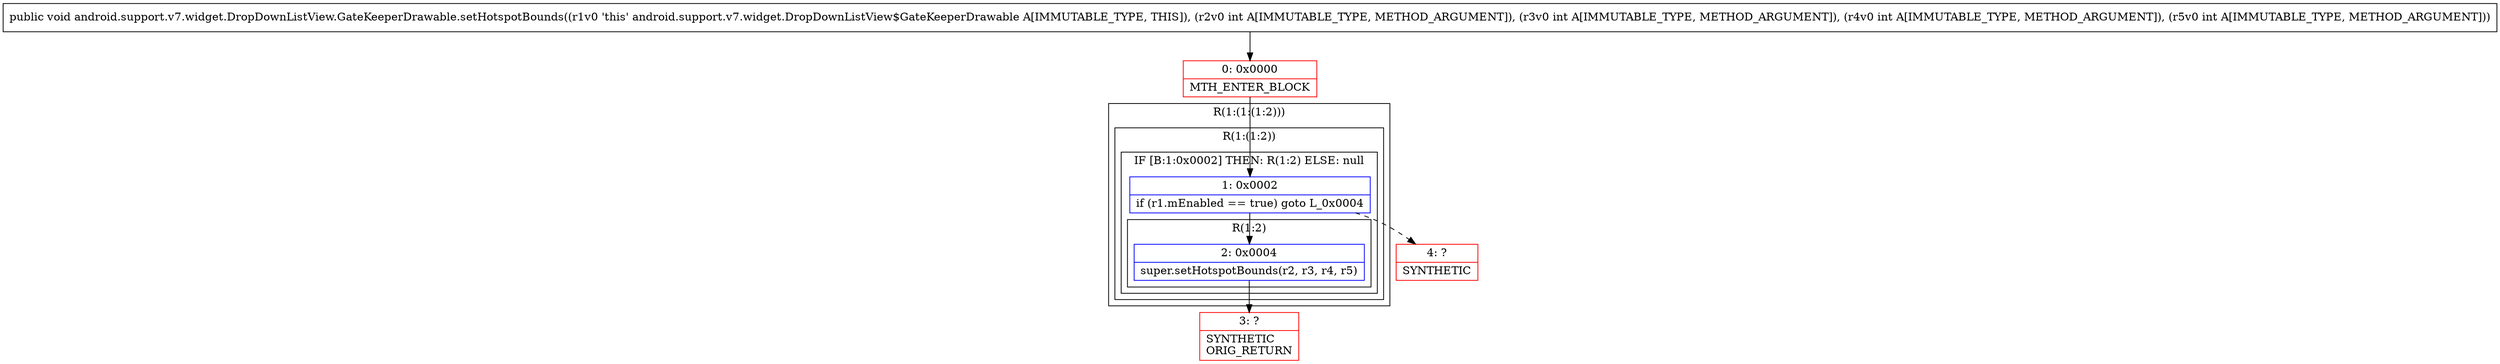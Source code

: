 digraph "CFG forandroid.support.v7.widget.DropDownListView.GateKeeperDrawable.setHotspotBounds(IIII)V" {
subgraph cluster_Region_1224341643 {
label = "R(1:(1:(1:2)))";
node [shape=record,color=blue];
subgraph cluster_Region_1977337986 {
label = "R(1:(1:2))";
node [shape=record,color=blue];
subgraph cluster_IfRegion_857725619 {
label = "IF [B:1:0x0002] THEN: R(1:2) ELSE: null";
node [shape=record,color=blue];
Node_1 [shape=record,label="{1\:\ 0x0002|if (r1.mEnabled == true) goto L_0x0004\l}"];
subgraph cluster_Region_1918808023 {
label = "R(1:2)";
node [shape=record,color=blue];
Node_2 [shape=record,label="{2\:\ 0x0004|super.setHotspotBounds(r2, r3, r4, r5)\l}"];
}
}
}
}
Node_0 [shape=record,color=red,label="{0\:\ 0x0000|MTH_ENTER_BLOCK\l}"];
Node_3 [shape=record,color=red,label="{3\:\ ?|SYNTHETIC\lORIG_RETURN\l}"];
Node_4 [shape=record,color=red,label="{4\:\ ?|SYNTHETIC\l}"];
MethodNode[shape=record,label="{public void android.support.v7.widget.DropDownListView.GateKeeperDrawable.setHotspotBounds((r1v0 'this' android.support.v7.widget.DropDownListView$GateKeeperDrawable A[IMMUTABLE_TYPE, THIS]), (r2v0 int A[IMMUTABLE_TYPE, METHOD_ARGUMENT]), (r3v0 int A[IMMUTABLE_TYPE, METHOD_ARGUMENT]), (r4v0 int A[IMMUTABLE_TYPE, METHOD_ARGUMENT]), (r5v0 int A[IMMUTABLE_TYPE, METHOD_ARGUMENT])) }"];
MethodNode -> Node_0;
Node_1 -> Node_2;
Node_1 -> Node_4[style=dashed];
Node_2 -> Node_3;
Node_0 -> Node_1;
}


